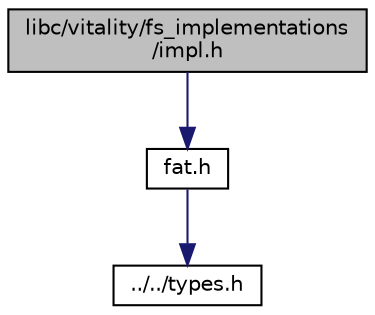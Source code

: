 digraph "libc/vitality/fs_implementations/impl.h"
{
  edge [fontname="Helvetica",fontsize="10",labelfontname="Helvetica",labelfontsize="10"];
  node [fontname="Helvetica",fontsize="10",shape=record];
  Node0 [label="libc/vitality/fs_implementations\l/impl.h",height=0.2,width=0.4,color="black", fillcolor="grey75", style="filled", fontcolor="black"];
  Node0 -> Node1 [color="midnightblue",fontsize="10",style="solid",fontname="Helvetica"];
  Node1 [label="fat.h",height=0.2,width=0.4,color="black", fillcolor="white", style="filled",URL="$a00158.html"];
  Node1 -> Node2 [color="midnightblue",fontsize="10",style="solid",fontname="Helvetica"];
  Node2 [label="../../types.h",height=0.2,width=0.4,color="black", fillcolor="white", style="filled",URL="$a00140.html"];
}
